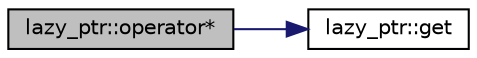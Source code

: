 digraph "lazy_ptr::operator*"
{
 // LATEX_PDF_SIZE
  edge [fontname="Helvetica",fontsize="10",labelfontname="Helvetica",labelfontsize="10"];
  node [fontname="Helvetica",fontsize="10",shape=record];
  rankdir="LR";
  Node1 [label="lazy_ptr::operator*",height=0.2,width=0.4,color="black", fillcolor="grey75", style="filled", fontcolor="black",tooltip=" "];
  Node1 -> Node2 [color="midnightblue",fontsize="10",style="solid",fontname="Helvetica"];
  Node2 [label="lazy_ptr::get",height=0.2,width=0.4,color="black", fillcolor="white", style="filled",URL="$classlazy__ptr.html#a7a7dd50ddf6a8d5c55a9c6d3971ce56c",tooltip=" "];
}

